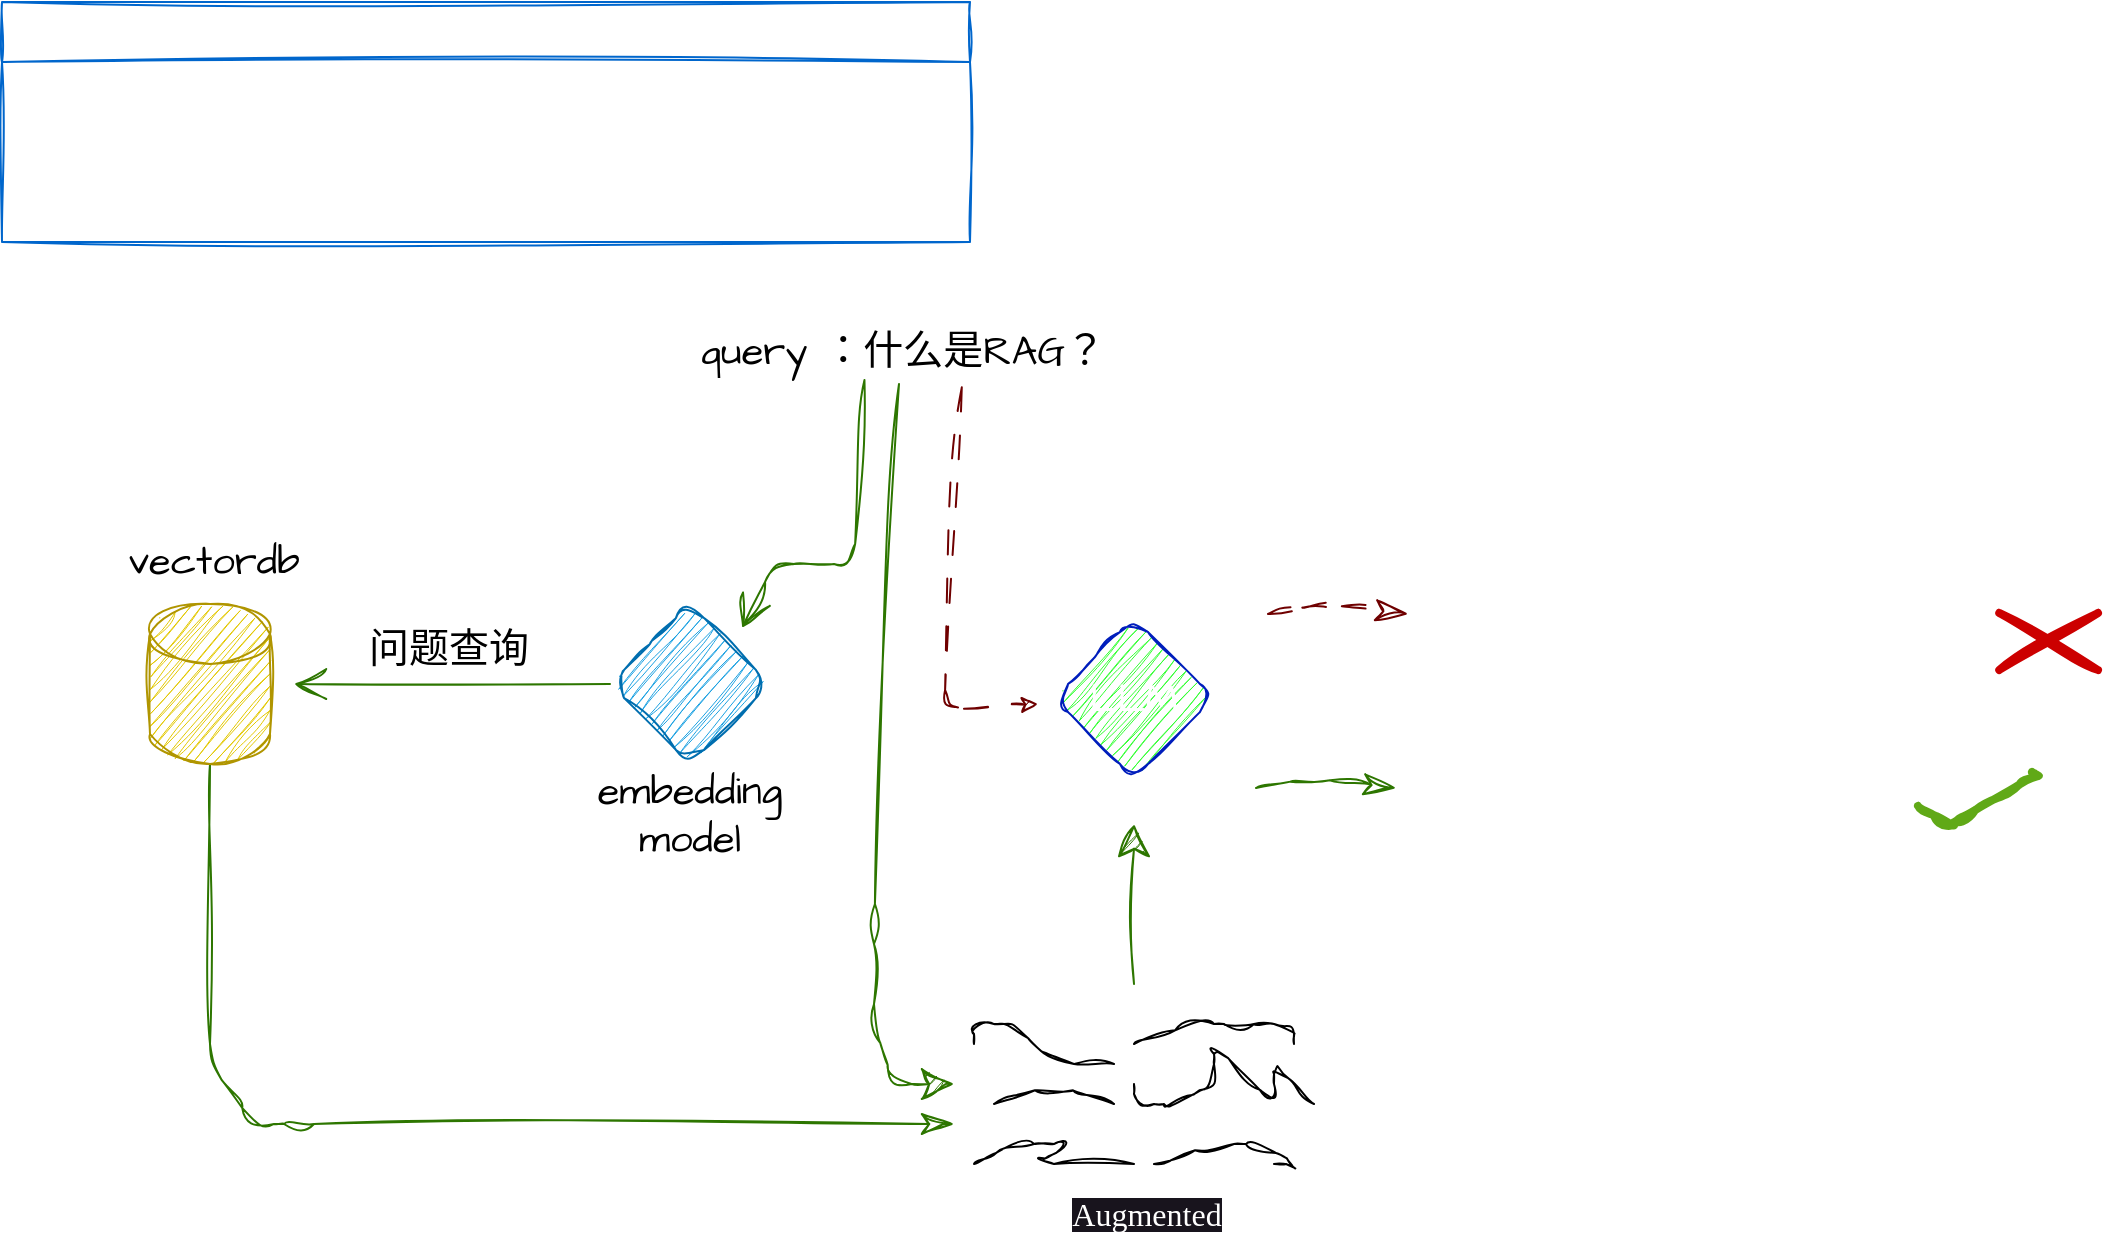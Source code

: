 <mxfile>
    <diagram id="982mOaaBdXYkM2S3urJj" name="第 1 页">
        <mxGraphModel dx="1293" dy="688" grid="0" gridSize="10" guides="1" tooltips="1" connect="1" arrows="1" fold="1" page="1" pageScale="1" pageWidth="3300" pageHeight="4681" background="none" math="0" shadow="0">
            <root>
                <mxCell id="0"/>
                <mxCell id="1" parent="0"/>
                <mxCell id="16" style="edgeStyle=none;sketch=1;hachureGap=4;jiggle=2;curveFitting=1;html=1;fontFamily=Architects Daughter;fontSource=https%3A%2F%2Ffonts.googleapis.com%2Fcss%3Ffamily%3DArchitects%2BDaughter;fontSize=20;fontColor=default;endArrow=open;endFill=0;startSize=15;endSize=14;exitX=0.422;exitY=1;exitDx=0;exitDy=0;exitPerimeter=0;fillColor=#60a917;strokeColor=#2D7600;" parent="1" source="6" edge="1">
                    <mxGeometry relative="1" as="geometry">
                        <mxPoint x="551" y="496" as="targetPoint"/>
                        <mxPoint x="627" y="384" as="sourcePoint"/>
                        <Array as="points">
                            <mxPoint x="607" y="464"/>
                            <mxPoint x="567" y="464"/>
                        </Array>
                    </mxGeometry>
                </mxCell>
                <mxCell id="6" value="query ：什么是RAG？" style="text;html=1;strokeColor=none;fillColor=none;align=center;verticalAlign=middle;whiteSpace=wrap;rounded=0;sketch=1;hachureGap=4;jiggle=2;curveFitting=1;fontFamily=Architects Daughter;fontSource=https%3A%2F%2Ffonts.googleapis.com%2Fcss%3Ffamily%3DArchitects%2BDaughter;fontSize=20;fontColor=default;" parent="1" vertex="1">
                    <mxGeometry x="508" y="342" width="247" height="30" as="geometry"/>
                </mxCell>
                <mxCell id="53" value="" style="edgeStyle=none;rounded=1;sketch=1;hachureGap=4;jiggle=2;curveFitting=1;html=1;fontFamily=Comic Sans MS;fontSize=15;fontColor=#FFFFFF;endArrow=classicThin;endFill=0;startSize=15;endSize=14;fillColor=#60a917;strokeColor=#2D7600;" parent="1" edge="1">
                    <mxGeometry relative="1" as="geometry">
                        <mxPoint x="808" y="576" as="sourcePoint"/>
                        <mxPoint x="878" y="576" as="targetPoint"/>
                        <Array as="points">
                            <mxPoint x="835" y="571"/>
                        </Array>
                    </mxGeometry>
                </mxCell>
                <mxCell id="7" value="LLM" style="rhombus;whiteSpace=wrap;html=1;rounded=1;sketch=1;hachureGap=4;jiggle=2;curveFitting=1;strokeColor=#001DBC;fontFamily=Architects Daughter;fontSource=https%3A%2F%2Ffonts.googleapis.com%2Fcss%3Ffamily%3DArchitects%2BDaughter;fontSize=20;fontColor=#ffffff;fillColor=#33FF33;" parent="1" vertex="1">
                    <mxGeometry x="707" y="491" width="80" height="80" as="geometry"/>
                </mxCell>
                <mxCell id="31" style="edgeStyle=none;sketch=1;hachureGap=4;jiggle=2;curveFitting=1;html=1;exitX=0;exitY=0.5;exitDx=0;exitDy=0;fontFamily=Architects Daughter;fontSource=https%3A%2F%2Ffonts.googleapis.com%2Fcss%3Ffamily%3DArchitects%2BDaughter;fontSize=20;fontColor=default;endArrow=open;endFill=0;startSize=15;endSize=14;fillColor=#60a917;strokeColor=#2D7600;" parent="1" source="8" edge="1">
                    <mxGeometry relative="1" as="geometry">
                        <mxPoint x="327" y="524" as="targetPoint"/>
                    </mxGeometry>
                </mxCell>
                <mxCell id="8" value="" style="rhombus;whiteSpace=wrap;html=1;rounded=1;sketch=1;hachureGap=4;jiggle=2;curveFitting=1;strokeColor=#006EAF;fontFamily=Architects Daughter;fontSource=https%3A%2F%2Ffonts.googleapis.com%2Fcss%3Ffamily%3DArchitects%2BDaughter;fontSize=20;fontColor=#ffffff;fillColor=#1ba1e2;fillStyle=hachure;" parent="1" vertex="1">
                    <mxGeometry x="485" y="484" width="80" height="80" as="geometry"/>
                </mxCell>
                <mxCell id="10" value="embedding model" style="text;html=1;strokeColor=none;fillColor=none;align=center;verticalAlign=middle;whiteSpace=wrap;rounded=0;sketch=1;hachureGap=4;jiggle=2;curveFitting=1;fontFamily=Architects Daughter;fontSource=https%3A%2F%2Ffonts.googleapis.com%2Fcss%3Ffamily%3DArchitects%2BDaughter;fontSize=20;fontColor=default;" parent="1" vertex="1">
                    <mxGeometry x="485" y="574" width="80" height="30" as="geometry"/>
                </mxCell>
                <mxCell id="47" style="edgeStyle=none;rounded=1;sketch=1;hachureGap=4;jiggle=2;curveFitting=1;html=1;fontFamily=Architects Daughter;fontSource=https%3A%2F%2Ffonts.googleapis.com%2Fcss%3Ffamily%3DArchitects%2BDaughter;fontSize=20;fontColor=default;endArrow=classicThin;endFill=0;startSize=15;endSize=14;fillColor=#60a917;strokeColor=#2D7600;" parent="1" source="29" edge="1">
                    <mxGeometry relative="1" as="geometry">
                        <mxPoint x="657" y="744" as="targetPoint"/>
                        <Array as="points">
                            <mxPoint x="285" y="714"/>
                            <mxPoint x="307" y="744"/>
                            <mxPoint x="327" y="744"/>
                        </Array>
                    </mxGeometry>
                </mxCell>
                <mxCell id="29" value="" style="shape=cylinder3;whiteSpace=wrap;html=1;boundedLbl=1;backgroundOutline=1;size=15;rounded=0;sketch=1;hachureGap=4;jiggle=2;curveFitting=1;strokeColor=#B09500;fontFamily=Architects Daughter;fontSource=https%3A%2F%2Ffonts.googleapis.com%2Fcss%3Ffamily%3DArchitects%2BDaughter;fontSize=20;fontColor=#000000;fillColor=#e3c800;" parent="1" vertex="1">
                    <mxGeometry x="255" y="484" width="60" height="80" as="geometry"/>
                </mxCell>
                <mxCell id="32" value="问题查询" style="text;html=1;strokeColor=none;fillColor=none;align=center;verticalAlign=middle;whiteSpace=wrap;rounded=0;sketch=1;hachureGap=4;jiggle=2;curveFitting=1;fontFamily=Architects Daughter;fontSource=https%3A%2F%2Ffonts.googleapis.com%2Fcss%3Ffamily%3DArchitects%2BDaughter;fontSize=20;fontColor=default;" parent="1" vertex="1">
                    <mxGeometry x="347" y="491" width="115" height="30" as="geometry"/>
                </mxCell>
                <mxCell id="36" value="" style="endArrow=none;html=1;sketch=1;hachureGap=4;jiggle=2;curveFitting=1;fontFamily=Architects Daughter;fontSource=https%3A%2F%2Ffonts.googleapis.com%2Fcss%3Ffamily%3DArchitects%2BDaughter;fontSize=20;fontColor=default;startSize=15;endSize=14;" parent="1" edge="1">
                    <mxGeometry width="50" height="50" relative="1" as="geometry">
                        <mxPoint x="667" y="704" as="sourcePoint"/>
                        <mxPoint x="737" y="714" as="targetPoint"/>
                        <Array as="points">
                            <mxPoint x="667" y="694"/>
                            <mxPoint x="687" y="694"/>
                            <mxPoint x="707" y="714"/>
                        </Array>
                    </mxGeometry>
                </mxCell>
                <mxCell id="37" value="" style="endArrow=none;html=1;sketch=1;hachureGap=4;jiggle=2;curveFitting=1;fontFamily=Architects Daughter;fontSource=https%3A%2F%2Ffonts.googleapis.com%2Fcss%3Ffamily%3DArchitects%2BDaughter;fontSize=20;fontColor=default;startSize=15;endSize=14;" parent="1" edge="1">
                    <mxGeometry width="50" height="50" relative="1" as="geometry">
                        <mxPoint x="747" y="704" as="sourcePoint"/>
                        <mxPoint x="827" y="704" as="targetPoint"/>
                        <Array as="points">
                            <mxPoint x="777" y="694"/>
                            <mxPoint x="797" y="694"/>
                            <mxPoint x="827" y="694"/>
                        </Array>
                    </mxGeometry>
                </mxCell>
                <mxCell id="38" value="" style="endArrow=none;html=1;sketch=1;hachureGap=4;jiggle=2;curveFitting=1;fontFamily=Architects Daughter;fontSource=https%3A%2F%2Ffonts.googleapis.com%2Fcss%3Ffamily%3DArchitects%2BDaughter;fontSize=20;fontColor=default;startSize=15;endSize=14;" parent="1" edge="1">
                    <mxGeometry width="50" height="50" relative="1" as="geometry">
                        <mxPoint x="677" y="734" as="sourcePoint"/>
                        <mxPoint x="737" y="734" as="targetPoint"/>
                        <Array as="points">
                            <mxPoint x="707" y="724"/>
                        </Array>
                    </mxGeometry>
                </mxCell>
                <mxCell id="39" value="" style="endArrow=none;html=1;sketch=1;hachureGap=4;jiggle=2;curveFitting=1;fontFamily=Architects Daughter;fontSource=https%3A%2F%2Ffonts.googleapis.com%2Fcss%3Ffamily%3DArchitects%2BDaughter;fontSize=20;fontColor=default;startSize=15;endSize=14;" parent="1" edge="1">
                    <mxGeometry width="50" height="50" relative="1" as="geometry">
                        <mxPoint x="747" y="724" as="sourcePoint"/>
                        <mxPoint x="837" y="734" as="targetPoint"/>
                        <Array as="points">
                            <mxPoint x="747" y="734"/>
                            <mxPoint x="767" y="734"/>
                            <mxPoint x="787" y="724"/>
                            <mxPoint x="787" y="704"/>
                            <mxPoint x="817" y="734"/>
                            <mxPoint x="817" y="714"/>
                        </Array>
                    </mxGeometry>
                </mxCell>
                <mxCell id="40" value="" style="endArrow=none;html=1;sketch=1;hachureGap=4;jiggle=2;curveFitting=1;fontFamily=Architects Daughter;fontSource=https%3A%2F%2Ffonts.googleapis.com%2Fcss%3Ffamily%3DArchitects%2BDaughter;fontSize=20;fontColor=default;startSize=15;endSize=14;" parent="1" edge="1">
                    <mxGeometry width="50" height="50" relative="1" as="geometry">
                        <mxPoint x="667" y="764" as="sourcePoint"/>
                        <mxPoint x="747" y="764" as="targetPoint"/>
                        <Array as="points">
                            <mxPoint x="687" y="754"/>
                            <mxPoint x="717" y="754"/>
                            <mxPoint x="697" y="764"/>
                        </Array>
                    </mxGeometry>
                </mxCell>
                <mxCell id="41" value="" style="endArrow=none;html=1;sketch=1;hachureGap=4;jiggle=2;curveFitting=1;fontFamily=Architects Daughter;fontSource=https%3A%2F%2Ffonts.googleapis.com%2Fcss%3Ffamily%3DArchitects%2BDaughter;fontSize=20;fontColor=default;startSize=15;endSize=14;" parent="1" edge="1">
                    <mxGeometry width="50" height="50" relative="1" as="geometry">
                        <mxPoint x="757" y="764" as="sourcePoint"/>
                        <mxPoint x="817" y="764" as="targetPoint"/>
                        <Array as="points">
                            <mxPoint x="787" y="754"/>
                            <mxPoint x="809" y="754"/>
                            <mxPoint x="829" y="764"/>
                        </Array>
                    </mxGeometry>
                </mxCell>
                <mxCell id="44" value="" style="endArrow=classic;html=1;sketch=1;hachureGap=4;jiggle=2;curveFitting=1;fontFamily=Architects Daughter;fontSource=https%3A%2F%2Ffonts.googleapis.com%2Fcss%3Ffamily%3DArchitects%2BDaughter;fontSize=20;fontColor=default;startSize=15;endSize=14;rounded=1;fillColor=#60a917;strokeColor=#2D7600;" parent="1" edge="1">
                    <mxGeometry width="50" height="50" relative="1" as="geometry">
                        <mxPoint x="629.5" y="374" as="sourcePoint"/>
                        <mxPoint x="657" y="724" as="targetPoint"/>
                        <Array as="points">
                            <mxPoint x="617" y="644"/>
                            <mxPoint x="617" y="694"/>
                            <mxPoint x="627" y="724"/>
                        </Array>
                    </mxGeometry>
                </mxCell>
                <mxCell id="50" value="" style="endArrow=classic;html=1;rounded=1;sketch=1;hachureGap=4;jiggle=2;curveFitting=1;fontFamily=Architects Daughter;fontSource=https%3A%2F%2Ffonts.googleapis.com%2Fcss%3Ffamily%3DArchitects%2BDaughter;fontSize=20;fontColor=default;startSize=15;endSize=14;fillColor=#60a917;strokeColor=#2D7600;" parent="1" edge="1">
                    <mxGeometry width="50" height="50" relative="1" as="geometry">
                        <mxPoint x="747" y="674" as="sourcePoint"/>
                        <mxPoint x="747" y="594" as="targetPoint"/>
                    </mxGeometry>
                </mxCell>
                <mxCell id="51" value="&lt;p style=&quot;border: 0px solid rgb(217, 217, 227); box-sizing: border-box; --tw-border-spacing-x: 0; --tw-border-spacing-y: 0; --tw-translate-x: 0; --tw-translate-y: 0; --tw-rotate: 0; --tw-skew-x: 0; --tw-skew-y: 0; --tw-scale-x: 1; --tw-scale-y: 1; --tw-pan-x: ; --tw-pan-y: ; --tw-pinch-zoom: ; --tw-scroll-snap-strictness: proximity; --tw-gradient-from-position: ; --tw-gradient-via-position: ; --tw-gradient-to-position: ; --tw-ordinal: ; --tw-slashed-zero: ; --tw-numeric-figure: ; --tw-numeric-spacing: ; --tw-numeric-fraction: ; --tw-ring-inset: ; --tw-ring-offset-width: 0px; --tw-ring-offset-color: #fff; --tw-ring-color: rgba(69,89,164,.5); --tw-ring-offset-shadow: 0 0 transparent; --tw-ring-shadow: 0 0 transparent; --tw-shadow: 0 0 transparent; --tw-shadow-colored: 0 0 transparent; --tw-blur: ; --tw-brightness: ; --tw-contrast: ; --tw-grayscale: ; --tw-hue-rotate: ; --tw-invert: ; --tw-saturate: ; --tw-sepia: ; --tw-drop-shadow: ; --tw-backdrop-blur: ; --tw-backdrop-brightness: ; --tw-backdrop-contrast: ; --tw-backdrop-grayscale: ; --tw-backdrop-hue-rotate: ; --tw-backdrop-invert: ; --tw-backdrop-opacity: ; --tw-backdrop-saturate: ; --tw-backdrop-sepia: ; margin: 0px 0px 1.25em; text-align: start; font-size: 15px;&quot;&gt;&lt;font face=&quot;Comic Sans MS&quot; color=&quot;#ffffff&quot; style=&quot;font-size: 15px;&quot;&gt;“RAG，或称为Retrieval-Augmented Generation，是一种结合了信息检索和生成式模型的自然语言处理（NLP）方法。&quot;&lt;/font&gt;&lt;/p&gt;" style="text;html=1;strokeColor=none;fillColor=none;align=center;verticalAlign=middle;whiteSpace=wrap;rounded=0;sketch=1;hachureGap=4;jiggle=2;curveFitting=1;fontFamily=Architects Daughter;fontSource=https%3A%2F%2Ffonts.googleapis.com%2Fcss%3Ffamily%3DArchitects%2BDaughter;fontSize=20;fontColor=default;" parent="1" vertex="1">
                    <mxGeometry x="895" y="444" width="270" height="93" as="geometry"/>
                </mxCell>
                <mxCell id="54" value="相关上下文" style="text;html=1;strokeColor=none;fillColor=none;align=center;verticalAlign=middle;whiteSpace=wrap;rounded=0;sketch=1;hachureGap=4;jiggle=2;curveFitting=1;fontFamily=Comic Sans MS;fontSize=15;fontColor=#FFFFFF;" parent="1" vertex="1">
                    <mxGeometry x="375" y="753" width="143" height="33" as="geometry"/>
                </mxCell>
                <mxCell id="56" value="&lt;span style=&quot;font-size: 16px; text-align: start; background-color: rgb(24, 20, 29);&quot;&gt;Augmented &lt;/span&gt;" style="text;html=1;strokeColor=none;fillColor=none;align=center;verticalAlign=middle;whiteSpace=wrap;rounded=0;sketch=1;hachureGap=4;jiggle=2;curveFitting=1;fontFamily=Comic Sans MS;fontSize=15;fontColor=#FFFFFF;" parent="1" vertex="1">
                    <mxGeometry x="646" y="772" width="215" height="33" as="geometry"/>
                </mxCell>
                <mxCell id="57" value="vectordb" style="text;html=1;strokeColor=none;fillColor=none;align=center;verticalAlign=middle;whiteSpace=wrap;rounded=0;sketch=1;hachureGap=4;jiggle=2;curveFitting=1;fontFamily=Architects Daughter;fontSource=https%3A%2F%2Ffonts.googleapis.com%2Fcss%3Ffamily%3DArchitects%2BDaughter;fontSize=20;fontColor=default;" parent="1" vertex="1">
                    <mxGeometry x="247" y="447" width="80" height="30" as="geometry"/>
                </mxCell>
                <mxCell id="58" value="" style="endArrow=classic;html=1;sketch=1;hachureGap=4;jiggle=2;curveFitting=1;fontFamily=Architects Daughter;fontSource=https%3A%2F%2Ffonts.googleapis.com%2Fcss%3Ffamily%3DArchitects%2BDaughter;fontSize=16;exitX=0.619;exitY=1.122;exitDx=0;exitDy=0;exitPerimeter=0;dashed=1;dashPattern=12 12;fillColor=#a20025;strokeColor=#6F0000;" parent="1" source="6" edge="1">
                    <mxGeometry width="50" height="50" relative="1" as="geometry">
                        <mxPoint x="583" y="631" as="sourcePoint"/>
                        <mxPoint x="699" y="534" as="targetPoint"/>
                        <Array as="points">
                            <mxPoint x="652" y="537"/>
                        </Array>
                    </mxGeometry>
                </mxCell>
                <mxCell id="61" value="&lt;p style=&quot;border: 0px solid rgb(217, 217, 227); box-sizing: border-box; --tw-border-spacing-x: 0; --tw-border-spacing-y: 0; --tw-translate-x: 0; --tw-translate-y: 0; --tw-rotate: 0; --tw-skew-x: 0; --tw-skew-y: 0; --tw-scale-x: 1; --tw-scale-y: 1; --tw-pan-x: ; --tw-pan-y: ; --tw-pinch-zoom: ; --tw-scroll-snap-strictness: proximity; --tw-gradient-from-position: ; --tw-gradient-via-position: ; --tw-gradient-to-position: ; --tw-ordinal: ; --tw-slashed-zero: ; --tw-numeric-figure: ; --tw-numeric-spacing: ; --tw-numeric-fraction: ; --tw-ring-inset: ; --tw-ring-offset-width: 0px; --tw-ring-offset-color: #fff; --tw-ring-color: rgba(69,89,164,.5); --tw-ring-offset-shadow: 0 0 transparent; --tw-ring-shadow: 0 0 transparent; --tw-shadow: 0 0 transparent; --tw-shadow-colored: 0 0 transparent; --tw-blur: ; --tw-brightness: ; --tw-contrast: ; --tw-grayscale: ; --tw-hue-rotate: ; --tw-invert: ; --tw-saturate: ; --tw-sepia: ; --tw-drop-shadow: ; --tw-backdrop-blur: ; --tw-backdrop-brightness: ; --tw-backdrop-contrast: ; --tw-backdrop-grayscale: ; --tw-backdrop-hue-rotate: ; --tw-backdrop-invert: ; --tw-backdrop-opacity: ; --tw-backdrop-saturate: ; --tw-backdrop-sepia: ; margin: 0px 0px 1.25em; text-align: start; font-size: 15px;&quot;&gt;&lt;font face=&quot;Comic Sans MS&quot; color=&quot;#ffffff&quot; style=&quot;font-size: 15px;&quot;&gt;“研究发现，RAG是一种序列特异性内切酶......&quot;&lt;/font&gt;&lt;/p&gt;" style="text;html=1;strokeColor=none;fillColor=none;align=center;verticalAlign=middle;whiteSpace=wrap;rounded=0;sketch=1;hachureGap=4;jiggle=2;curveFitting=1;fontFamily=Architects Daughter;fontSource=https%3A%2F%2Ffonts.googleapis.com%2Fcss%3Ffamily%3DArchitects%2BDaughter;fontSize=20;fontColor=default;" parent="1" vertex="1">
                    <mxGeometry x="900" y="549" width="228" height="74" as="geometry"/>
                </mxCell>
                <mxCell id="63" value="" style="edgeStyle=none;rounded=1;sketch=1;hachureGap=4;jiggle=2;curveFitting=1;html=1;fontFamily=Comic Sans MS;fontSize=15;fontColor=#FFFFFF;endArrow=classicThin;endFill=0;startSize=15;endSize=14;dashed=1;dashPattern=12 12;fillColor=#a20025;strokeColor=#6F0000;" parent="1" edge="1">
                    <mxGeometry relative="1" as="geometry">
                        <mxPoint x="814.0" y="489" as="sourcePoint"/>
                        <mxPoint x="884" y="489" as="targetPoint"/>
                        <Array as="points">
                            <mxPoint x="841" y="484"/>
                        </Array>
                    </mxGeometry>
                </mxCell>
                <mxCell id="64" value="" style="edgeStyle=isometricEdgeStyle;endArrow=none;html=1;dashed=1;dashPattern=12 12;sketch=1;hachureGap=4;jiggle=2;curveFitting=1;strokeColor=#60A917;fontFamily=Architects Daughter;fontSource=https%3A%2F%2Ffonts.googleapis.com%2Fcss%3Ffamily%3DArchitects%2BDaughter;fontSize=16;fontColor=#FFFFFF;elbow=vertical;strokeWidth=4;" edge="1" parent="1">
                    <mxGeometry width="50" height="100" relative="1" as="geometry">
                        <mxPoint x="1139" y="585" as="sourcePoint"/>
                        <mxPoint x="1196" y="568" as="targetPoint"/>
                        <Array as="points">
                            <mxPoint x="1159" y="592"/>
                        </Array>
                    </mxGeometry>
                </mxCell>
                <mxCell id="66" value="" style="line;strokeWidth=4;html=1;perimeter=backbonePerimeter;points=[];outlineConnect=0;labelBackgroundColor=none;sketch=1;hachureGap=4;jiggle=2;curveFitting=1;fontFamily=Architects Daughter;fontSource=https%3A%2F%2Ffonts.googleapis.com%2Fcss%3Ffamily%3DArchitects%2BDaughter;fontSize=20;fontColor=#FFFFFF;rotation=30;strokeColor=#CC0000;" vertex="1" parent="1">
                    <mxGeometry x="1175.81" y="497.75" width="57" height="10" as="geometry"/>
                </mxCell>
                <mxCell id="67" value="" style="line;strokeWidth=4;html=1;labelBackgroundColor=none;sketch=1;hachureGap=4;jiggle=2;curveFitting=1;fontFamily=Architects Daughter;fontSource=https%3A%2F%2Ffonts.googleapis.com%2Fcss%3Ffamily%3DArchitects%2BDaughter;fontSize=20;fontColor=#FFFFFF;rotation=-30;strokeColor=#CC0000;" vertex="1" parent="1">
                    <mxGeometry x="1175.81" y="497.75" width="57" height="10" as="geometry"/>
                </mxCell>
                <mxCell id="78" value="&lt;font style=&quot;font-size: 20px;&quot;&gt;需要根据《考试宝典》中的内容完成开卷考试&lt;/font&gt;" style="swimlane;fontStyle=0;childLayout=stackLayout;horizontal=1;startSize=30;horizontalStack=0;resizeParent=1;resizeParentMax=0;resizeLast=0;collapsible=1;marginBottom=0;whiteSpace=wrap;html=1;labelBackgroundColor=none;sketch=1;hachureGap=4;jiggle=2;curveFitting=1;strokeColor=#0066CC;strokeWidth=1;fontFamily=Architects Daughter;fontSource=https%3A%2F%2Ffonts.googleapis.com%2Fcss%3Ffamily%3DArchitects%2BDaughter;fontSize=20;fontColor=#FFFFFF;fillColor=none;fillStyle=zigzag-line;" vertex="1" parent="1">
                    <mxGeometry x="181" y="183" width="484" height="120" as="geometry"/>
                </mxCell>
                <mxCell id="79" value="一 ：直接查询书籍" style="text;strokeColor=none;fillColor=none;align=left;verticalAlign=middle;spacingLeft=4;spacingRight=4;overflow=hidden;points=[[0,0.5],[1,0.5]];portConstraint=eastwest;rotatable=0;whiteSpace=wrap;html=1;fontSize=16;labelBackgroundColor=none;sketch=1;hachureGap=4;jiggle=2;curveFitting=1;strokeWidth=4;fontFamily=Architects Daughter;fontSource=https%3A%2F%2Ffonts.googleapis.com%2Fcss%3Ffamily%3DArchitects%2BDaughter;fontColor=#FFFFFF;" vertex="1" parent="78">
                    <mxGeometry y="30" width="484" height="30" as="geometry"/>
                </mxCell>
                <mxCell id="80" value="二 ： 利用检索系统查询" style="text;strokeColor=none;fillColor=none;align=left;verticalAlign=middle;spacingLeft=4;spacingRight=4;overflow=hidden;points=[[0,0.5],[1,0.5]];portConstraint=eastwest;rotatable=0;whiteSpace=wrap;html=1;fontSize=16;labelBackgroundColor=none;sketch=1;hachureGap=4;jiggle=2;curveFitting=1;strokeWidth=4;fontFamily=Architects Daughter;fontSource=https%3A%2F%2Ffonts.googleapis.com%2Fcss%3Ffamily%3DArchitects%2BDaughter;fontColor=#FFFFFF;" vertex="1" parent="78">
                    <mxGeometry y="60" width="484" height="30" as="geometry"/>
                </mxCell>
                <mxCell id="81" value="三 ： LLM 知识检索增强生成" style="text;strokeColor=none;fillColor=none;align=left;verticalAlign=middle;spacingLeft=4;spacingRight=4;overflow=hidden;points=[[0,0.5],[1,0.5]];portConstraint=eastwest;rotatable=0;whiteSpace=wrap;html=1;fontSize=16;labelBackgroundColor=none;sketch=1;hachureGap=4;jiggle=2;curveFitting=1;strokeWidth=4;fontFamily=Architects Daughter;fontSource=https%3A%2F%2Ffonts.googleapis.com%2Fcss%3Ffamily%3DArchitects%2BDaughter;fontColor=#FFFFFF;" vertex="1" parent="78">
                    <mxGeometry y="90" width="484" height="30" as="geometry"/>
                </mxCell>
            </root>
        </mxGraphModel>
    </diagram>
</mxfile>